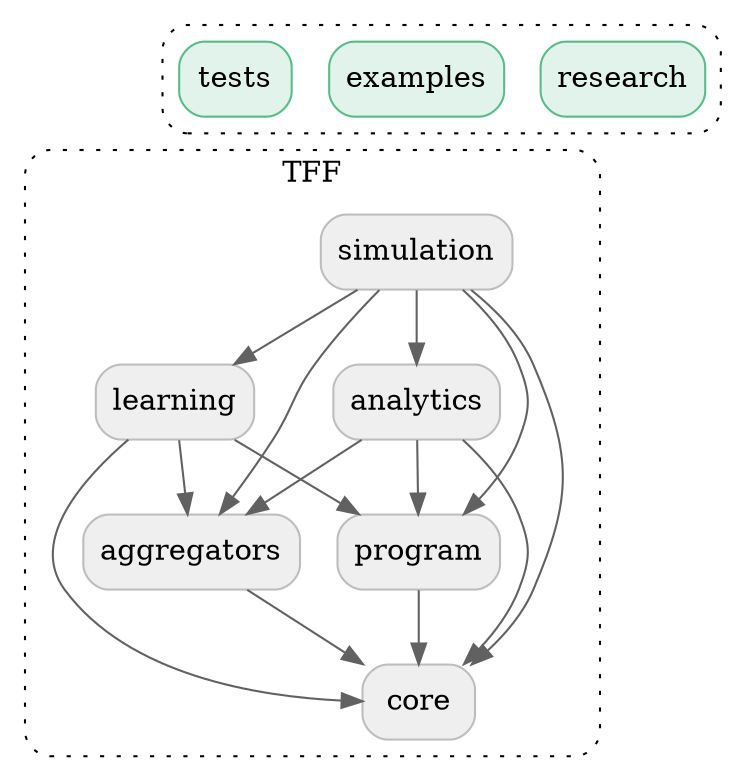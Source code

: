 digraph {
  graph [style="dotted,rounded"]
  node [shape="box", style="rounded,filled", fillcolor="#efefef", color="#bdbdbd"]
  edge [color="#616161"]

  subgraph cluster_users {
    research [href="https://github.com/google-research/federated/blob/master" target="_parent", fillcolor="#E2F3EB", color="#57BB8A"]
    examples [href="https://github.com/tensorflow/federated/blob/main/examples" target="_parent", fillcolor="#E2F3EB", color="#57BB8A"]
    tests [href="https://github.com/tensorflow/federated/blob/main/tensorflow_federated/python/tests" target="_parent", fillcolor="#E2F3EB", color="#57BB8A"]
  }

  research -> simulation [arrowhead="none", style="invisible"]
  examples -> simulation [arrowhead="none", style="invisible"]
  tests -> simulation [arrowhead="none", style="invisible"]

  subgraph cluster_tff {
    graph [label="TFF", href="https://github.com/tensorflow/federated/blob/main/tensorflow_federated" target="_parent"]
    simulation [href="#simulation" target="_parent"]
    learning [href="#learning" target="_parent"]
    analytics [href="#analytics" target="_parent"]
    aggregators [href="https://github.com/tensorflow/federated/blob/main/tensorflow_federated/python/aggregators" target="_parent"]
    program [href="https://github.com/tensorflow/federated/blob/main/tensorflow_federated/python/program" target="_parent"]
    core [href="#core" target="_parent"]
  }

  simulation -> analytics
  simulation -> learning
  simulation -> aggregators
  simulation -> program
  simulation -> core
  learning -> aggregators
  learning -> program
  learning -> core
  analytics -> aggregators
  analytics -> program
  analytics -> core
  aggregators -> core
  program -> core
}
